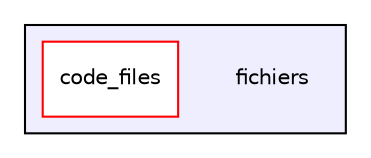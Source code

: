 digraph "fichiers" {
  compound=true
  node [ fontsize="10", fontname="Helvetica"];
  edge [ labelfontsize="10", labelfontname="Helvetica"];
  subgraph clusterdir_c821ff8135c2477b4b3326f9c1f0e5de {
    graph [ bgcolor="#eeeeff", pencolor="black", label="" URL="dir_c821ff8135c2477b4b3326f9c1f0e5de.html"];
    dir_c821ff8135c2477b4b3326f9c1f0e5de [shape=plaintext label="fichiers"];
    dir_2673c9e4d8ef6a62a07ec1a6f266d9f0 [shape=box label="code_files" color="red" fillcolor="white" style="filled" URL="dir_2673c9e4d8ef6a62a07ec1a6f266d9f0.html"];
  }
}
